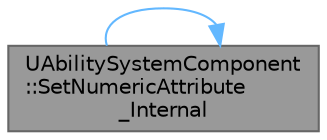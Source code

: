 digraph "UAbilitySystemComponent::SetNumericAttribute_Internal"
{
 // INTERACTIVE_SVG=YES
 // LATEX_PDF_SIZE
  bgcolor="transparent";
  edge [fontname=Helvetica,fontsize=10,labelfontname=Helvetica,labelfontsize=10];
  node [fontname=Helvetica,fontsize=10,shape=box,height=0.2,width=0.4];
  rankdir="LR";
  Node1 [id="Node000001",label="UAbilitySystemComponent\l::SetNumericAttribute\l_Internal",height=0.2,width=0.4,color="gray40", fillcolor="grey60", style="filled", fontcolor="black",tooltip="Actually pushes the final attribute value to the attribute set's property."];
  Node1 -> Node1 [id="edge1_Node000001_Node000001",color="steelblue1",style="solid",tooltip=" "];
}
